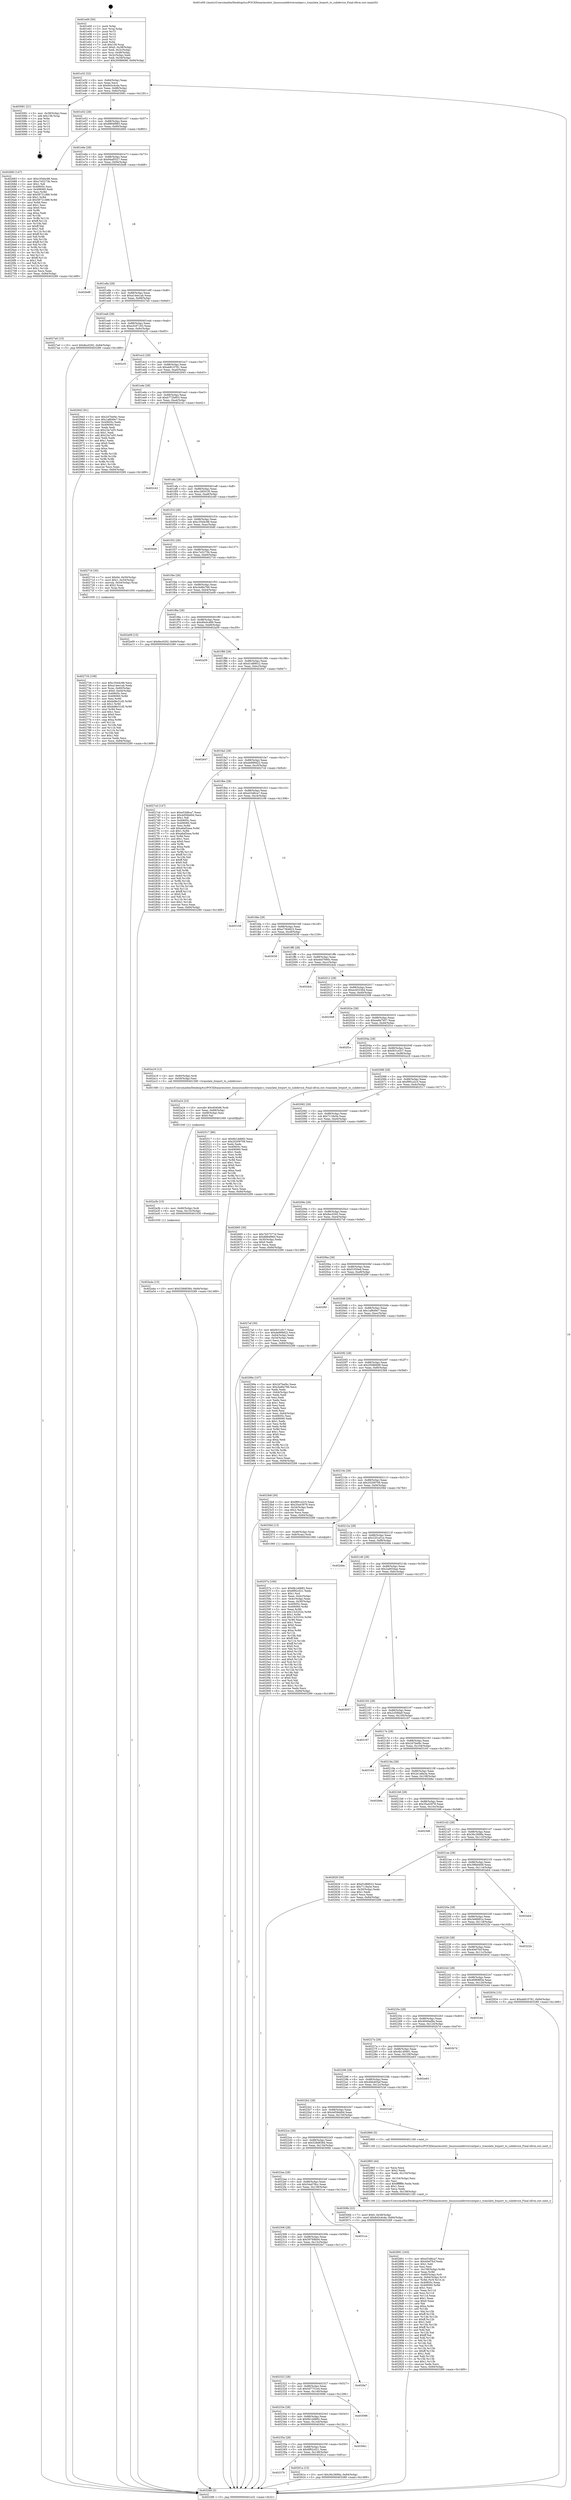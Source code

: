 digraph "0x401e00" {
  label = "0x401e00 (/mnt/c/Users/mathe/Desktop/tcc/POCII/binaries/extr_linuxsounddriversmtpav.c_translate_hwport_to_subdevice_Final-ollvm.out::main(0))"
  labelloc = "t"
  node[shape=record]

  Entry [label="",width=0.3,height=0.3,shape=circle,fillcolor=black,style=filled]
  "0x401e32" [label="{
     0x401e32 [32]\l
     | [instrs]\l
     &nbsp;&nbsp;0x401e32 \<+6\>: mov -0x84(%rbp),%eax\l
     &nbsp;&nbsp;0x401e38 \<+2\>: mov %eax,%ecx\l
     &nbsp;&nbsp;0x401e3a \<+6\>: sub $0x843c4cde,%ecx\l
     &nbsp;&nbsp;0x401e40 \<+6\>: mov %eax,-0x88(%rbp)\l
     &nbsp;&nbsp;0x401e46 \<+6\>: mov %ecx,-0x8c(%rbp)\l
     &nbsp;&nbsp;0x401e4c \<+6\>: je 0000000000403081 \<main+0x1281\>\l
  }"]
  "0x403081" [label="{
     0x403081 [21]\l
     | [instrs]\l
     &nbsp;&nbsp;0x403081 \<+3\>: mov -0x38(%rbp),%eax\l
     &nbsp;&nbsp;0x403084 \<+7\>: add $0x158,%rsp\l
     &nbsp;&nbsp;0x40308b \<+1\>: pop %rbx\l
     &nbsp;&nbsp;0x40308c \<+2\>: pop %r12\l
     &nbsp;&nbsp;0x40308e \<+2\>: pop %r13\l
     &nbsp;&nbsp;0x403090 \<+2\>: pop %r14\l
     &nbsp;&nbsp;0x403092 \<+2\>: pop %r15\l
     &nbsp;&nbsp;0x403094 \<+1\>: pop %rbp\l
     &nbsp;&nbsp;0x403095 \<+1\>: ret\l
  }"]
  "0x401e52" [label="{
     0x401e52 [28]\l
     | [instrs]\l
     &nbsp;&nbsp;0x401e52 \<+5\>: jmp 0000000000401e57 \<main+0x57\>\l
     &nbsp;&nbsp;0x401e57 \<+6\>: mov -0x88(%rbp),%eax\l
     &nbsp;&nbsp;0x401e5d \<+5\>: sub $0x8894f965,%eax\l
     &nbsp;&nbsp;0x401e62 \<+6\>: mov %eax,-0x90(%rbp)\l
     &nbsp;&nbsp;0x401e68 \<+6\>: je 0000000000402683 \<main+0x883\>\l
  }"]
  Exit [label="",width=0.3,height=0.3,shape=circle,fillcolor=black,style=filled,peripheries=2]
  "0x402683" [label="{
     0x402683 [147]\l
     | [instrs]\l
     &nbsp;&nbsp;0x402683 \<+5\>: mov $0xc35d4c98,%eax\l
     &nbsp;&nbsp;0x402688 \<+5\>: mov $0xc7e5273b,%ecx\l
     &nbsp;&nbsp;0x40268d \<+2\>: mov $0x1,%dl\l
     &nbsp;&nbsp;0x40268f \<+7\>: mov 0x40605c,%esi\l
     &nbsp;&nbsp;0x402696 \<+7\>: mov 0x406060,%edi\l
     &nbsp;&nbsp;0x40269d \<+3\>: mov %esi,%r8d\l
     &nbsp;&nbsp;0x4026a0 \<+7\>: add $0x58721d88,%r8d\l
     &nbsp;&nbsp;0x4026a7 \<+4\>: sub $0x1,%r8d\l
     &nbsp;&nbsp;0x4026ab \<+7\>: sub $0x58721d88,%r8d\l
     &nbsp;&nbsp;0x4026b2 \<+4\>: imul %r8d,%esi\l
     &nbsp;&nbsp;0x4026b6 \<+3\>: and $0x1,%esi\l
     &nbsp;&nbsp;0x4026b9 \<+3\>: cmp $0x0,%esi\l
     &nbsp;&nbsp;0x4026bc \<+4\>: sete %r9b\l
     &nbsp;&nbsp;0x4026c0 \<+3\>: cmp $0xa,%edi\l
     &nbsp;&nbsp;0x4026c3 \<+4\>: setl %r10b\l
     &nbsp;&nbsp;0x4026c7 \<+3\>: mov %r9b,%r11b\l
     &nbsp;&nbsp;0x4026ca \<+4\>: xor $0xff,%r11b\l
     &nbsp;&nbsp;0x4026ce \<+3\>: mov %r10b,%bl\l
     &nbsp;&nbsp;0x4026d1 \<+3\>: xor $0xff,%bl\l
     &nbsp;&nbsp;0x4026d4 \<+3\>: xor $0x1,%dl\l
     &nbsp;&nbsp;0x4026d7 \<+3\>: mov %r11b,%r14b\l
     &nbsp;&nbsp;0x4026da \<+4\>: and $0xff,%r14b\l
     &nbsp;&nbsp;0x4026de \<+3\>: and %dl,%r9b\l
     &nbsp;&nbsp;0x4026e1 \<+3\>: mov %bl,%r15b\l
     &nbsp;&nbsp;0x4026e4 \<+4\>: and $0xff,%r15b\l
     &nbsp;&nbsp;0x4026e8 \<+3\>: and %dl,%r10b\l
     &nbsp;&nbsp;0x4026eb \<+3\>: or %r9b,%r14b\l
     &nbsp;&nbsp;0x4026ee \<+3\>: or %r10b,%r15b\l
     &nbsp;&nbsp;0x4026f1 \<+3\>: xor %r15b,%r14b\l
     &nbsp;&nbsp;0x4026f4 \<+3\>: or %bl,%r11b\l
     &nbsp;&nbsp;0x4026f7 \<+4\>: xor $0xff,%r11b\l
     &nbsp;&nbsp;0x4026fb \<+3\>: or $0x1,%dl\l
     &nbsp;&nbsp;0x4026fe \<+3\>: and %dl,%r11b\l
     &nbsp;&nbsp;0x402701 \<+3\>: or %r11b,%r14b\l
     &nbsp;&nbsp;0x402704 \<+4\>: test $0x1,%r14b\l
     &nbsp;&nbsp;0x402708 \<+3\>: cmovne %ecx,%eax\l
     &nbsp;&nbsp;0x40270b \<+6\>: mov %eax,-0x84(%rbp)\l
     &nbsp;&nbsp;0x402711 \<+5\>: jmp 0000000000403289 \<main+0x1489\>\l
  }"]
  "0x401e6e" [label="{
     0x401e6e [28]\l
     | [instrs]\l
     &nbsp;&nbsp;0x401e6e \<+5\>: jmp 0000000000401e73 \<main+0x73\>\l
     &nbsp;&nbsp;0x401e73 \<+6\>: mov -0x88(%rbp),%eax\l
     &nbsp;&nbsp;0x401e79 \<+5\>: sub $0x94af5527,%eax\l
     &nbsp;&nbsp;0x401e7e \<+6\>: mov %eax,-0x94(%rbp)\l
     &nbsp;&nbsp;0x401e84 \<+6\>: je 0000000000402bd8 \<main+0xdd8\>\l
  }"]
  "0x402a4a" [label="{
     0x402a4a [15]\l
     | [instrs]\l
     &nbsp;&nbsp;0x402a4a \<+10\>: movl $0x528d8384,-0x84(%rbp)\l
     &nbsp;&nbsp;0x402a54 \<+5\>: jmp 0000000000403289 \<main+0x1489\>\l
  }"]
  "0x402bd8" [label="{
     0x402bd8\l
  }", style=dashed]
  "0x401e8a" [label="{
     0x401e8a [28]\l
     | [instrs]\l
     &nbsp;&nbsp;0x401e8a \<+5\>: jmp 0000000000401e8f \<main+0x8f\>\l
     &nbsp;&nbsp;0x401e8f \<+6\>: mov -0x88(%rbp),%eax\l
     &nbsp;&nbsp;0x401e95 \<+5\>: sub $0xa14ee1ab,%eax\l
     &nbsp;&nbsp;0x401e9a \<+6\>: mov %eax,-0x98(%rbp)\l
     &nbsp;&nbsp;0x401ea0 \<+6\>: je 00000000004027a0 \<main+0x9a0\>\l
  }"]
  "0x402a3b" [label="{
     0x402a3b [15]\l
     | [instrs]\l
     &nbsp;&nbsp;0x402a3b \<+4\>: mov -0x60(%rbp),%rdi\l
     &nbsp;&nbsp;0x402a3f \<+6\>: mov %eax,-0x15c(%rbp)\l
     &nbsp;&nbsp;0x402a45 \<+5\>: call 0000000000401030 \<free@plt\>\l
     | [calls]\l
     &nbsp;&nbsp;0x401030 \{1\} (unknown)\l
  }"]
  "0x4027a0" [label="{
     0x4027a0 [15]\l
     | [instrs]\l
     &nbsp;&nbsp;0x4027a0 \<+10\>: movl $0x8ec0292,-0x84(%rbp)\l
     &nbsp;&nbsp;0x4027aa \<+5\>: jmp 0000000000403289 \<main+0x1489\>\l
  }"]
  "0x401ea6" [label="{
     0x401ea6 [28]\l
     | [instrs]\l
     &nbsp;&nbsp;0x401ea6 \<+5\>: jmp 0000000000401eab \<main+0xab\>\l
     &nbsp;&nbsp;0x401eab \<+6\>: mov -0x88(%rbp),%eax\l
     &nbsp;&nbsp;0x401eb1 \<+5\>: sub $0xa3c97163,%eax\l
     &nbsp;&nbsp;0x401eb6 \<+6\>: mov %eax,-0x9c(%rbp)\l
     &nbsp;&nbsp;0x401ebc \<+6\>: je 0000000000402cf3 \<main+0xef3\>\l
  }"]
  "0x402a24" [label="{
     0x402a24 [23]\l
     | [instrs]\l
     &nbsp;&nbsp;0x402a24 \<+10\>: movabs $0x4040d6,%rdi\l
     &nbsp;&nbsp;0x402a2e \<+3\>: mov %eax,-0x68(%rbp)\l
     &nbsp;&nbsp;0x402a31 \<+3\>: mov -0x68(%rbp),%esi\l
     &nbsp;&nbsp;0x402a34 \<+2\>: mov $0x0,%al\l
     &nbsp;&nbsp;0x402a36 \<+5\>: call 0000000000401040 \<printf@plt\>\l
     | [calls]\l
     &nbsp;&nbsp;0x401040 \{1\} (unknown)\l
  }"]
  "0x402cf3" [label="{
     0x402cf3\l
  }", style=dashed]
  "0x401ec2" [label="{
     0x401ec2 [28]\l
     | [instrs]\l
     &nbsp;&nbsp;0x401ec2 \<+5\>: jmp 0000000000401ec7 \<main+0xc7\>\l
     &nbsp;&nbsp;0x401ec7 \<+6\>: mov -0x88(%rbp),%eax\l
     &nbsp;&nbsp;0x401ecd \<+5\>: sub $0xab810781,%eax\l
     &nbsp;&nbsp;0x401ed2 \<+6\>: mov %eax,-0xa0(%rbp)\l
     &nbsp;&nbsp;0x401ed8 \<+6\>: je 0000000000402943 \<main+0xb43\>\l
  }"]
  "0x402891" [label="{
     0x402891 [163]\l
     | [instrs]\l
     &nbsp;&nbsp;0x402891 \<+5\>: mov $0xe53d6ca7,%ecx\l
     &nbsp;&nbsp;0x402896 \<+5\>: mov $0x40ef7fcf,%edx\l
     &nbsp;&nbsp;0x40289b \<+3\>: mov $0x1,%dil\l
     &nbsp;&nbsp;0x40289e \<+2\>: xor %esi,%esi\l
     &nbsp;&nbsp;0x4028a0 \<+7\>: mov -0x158(%rbp),%r8d\l
     &nbsp;&nbsp;0x4028a7 \<+4\>: imul %eax,%r8d\l
     &nbsp;&nbsp;0x4028ab \<+4\>: mov -0x60(%rbp),%r9\l
     &nbsp;&nbsp;0x4028af \<+4\>: movslq -0x64(%rbp),%r10\l
     &nbsp;&nbsp;0x4028b3 \<+4\>: mov %r8d,(%r9,%r10,4)\l
     &nbsp;&nbsp;0x4028b7 \<+7\>: mov 0x40605c,%eax\l
     &nbsp;&nbsp;0x4028be \<+8\>: mov 0x406060,%r8d\l
     &nbsp;&nbsp;0x4028c6 \<+3\>: sub $0x1,%esi\l
     &nbsp;&nbsp;0x4028c9 \<+3\>: mov %eax,%r11d\l
     &nbsp;&nbsp;0x4028cc \<+3\>: add %esi,%r11d\l
     &nbsp;&nbsp;0x4028cf \<+4\>: imul %r11d,%eax\l
     &nbsp;&nbsp;0x4028d3 \<+3\>: and $0x1,%eax\l
     &nbsp;&nbsp;0x4028d6 \<+3\>: cmp $0x0,%eax\l
     &nbsp;&nbsp;0x4028d9 \<+3\>: sete %bl\l
     &nbsp;&nbsp;0x4028dc \<+4\>: cmp $0xa,%r8d\l
     &nbsp;&nbsp;0x4028e0 \<+4\>: setl %r14b\l
     &nbsp;&nbsp;0x4028e4 \<+3\>: mov %bl,%r15b\l
     &nbsp;&nbsp;0x4028e7 \<+4\>: xor $0xff,%r15b\l
     &nbsp;&nbsp;0x4028eb \<+3\>: mov %r14b,%r12b\l
     &nbsp;&nbsp;0x4028ee \<+4\>: xor $0xff,%r12b\l
     &nbsp;&nbsp;0x4028f2 \<+4\>: xor $0x1,%dil\l
     &nbsp;&nbsp;0x4028f6 \<+3\>: mov %r15b,%r13b\l
     &nbsp;&nbsp;0x4028f9 \<+4\>: and $0xff,%r13b\l
     &nbsp;&nbsp;0x4028fd \<+3\>: and %dil,%bl\l
     &nbsp;&nbsp;0x402900 \<+3\>: mov %r12b,%al\l
     &nbsp;&nbsp;0x402903 \<+2\>: and $0xff,%al\l
     &nbsp;&nbsp;0x402905 \<+3\>: and %dil,%r14b\l
     &nbsp;&nbsp;0x402908 \<+3\>: or %bl,%r13b\l
     &nbsp;&nbsp;0x40290b \<+3\>: or %r14b,%al\l
     &nbsp;&nbsp;0x40290e \<+3\>: xor %al,%r13b\l
     &nbsp;&nbsp;0x402911 \<+3\>: or %r12b,%r15b\l
     &nbsp;&nbsp;0x402914 \<+4\>: xor $0xff,%r15b\l
     &nbsp;&nbsp;0x402918 \<+4\>: or $0x1,%dil\l
     &nbsp;&nbsp;0x40291c \<+3\>: and %dil,%r15b\l
     &nbsp;&nbsp;0x40291f \<+3\>: or %r15b,%r13b\l
     &nbsp;&nbsp;0x402922 \<+4\>: test $0x1,%r13b\l
     &nbsp;&nbsp;0x402926 \<+3\>: cmovne %edx,%ecx\l
     &nbsp;&nbsp;0x402929 \<+6\>: mov %ecx,-0x84(%rbp)\l
     &nbsp;&nbsp;0x40292f \<+5\>: jmp 0000000000403289 \<main+0x1489\>\l
  }"]
  "0x402943" [label="{
     0x402943 [91]\l
     | [instrs]\l
     &nbsp;&nbsp;0x402943 \<+5\>: mov $0x2d7bef4c,%eax\l
     &nbsp;&nbsp;0x402948 \<+5\>: mov $0x1af649e7,%ecx\l
     &nbsp;&nbsp;0x40294d \<+7\>: mov 0x40605c,%edx\l
     &nbsp;&nbsp;0x402954 \<+7\>: mov 0x406060,%esi\l
     &nbsp;&nbsp;0x40295b \<+2\>: mov %edx,%edi\l
     &nbsp;&nbsp;0x40295d \<+6\>: sub $0x23a7a55,%edi\l
     &nbsp;&nbsp;0x402963 \<+3\>: sub $0x1,%edi\l
     &nbsp;&nbsp;0x402966 \<+6\>: add $0x23a7a55,%edi\l
     &nbsp;&nbsp;0x40296c \<+3\>: imul %edi,%edx\l
     &nbsp;&nbsp;0x40296f \<+3\>: and $0x1,%edx\l
     &nbsp;&nbsp;0x402972 \<+3\>: cmp $0x0,%edx\l
     &nbsp;&nbsp;0x402975 \<+4\>: sete %r8b\l
     &nbsp;&nbsp;0x402979 \<+3\>: cmp $0xa,%esi\l
     &nbsp;&nbsp;0x40297c \<+4\>: setl %r9b\l
     &nbsp;&nbsp;0x402980 \<+3\>: mov %r8b,%r10b\l
     &nbsp;&nbsp;0x402983 \<+3\>: and %r9b,%r10b\l
     &nbsp;&nbsp;0x402986 \<+3\>: xor %r9b,%r8b\l
     &nbsp;&nbsp;0x402989 \<+3\>: or %r8b,%r10b\l
     &nbsp;&nbsp;0x40298c \<+4\>: test $0x1,%r10b\l
     &nbsp;&nbsp;0x402990 \<+3\>: cmovne %ecx,%eax\l
     &nbsp;&nbsp;0x402993 \<+6\>: mov %eax,-0x84(%rbp)\l
     &nbsp;&nbsp;0x402999 \<+5\>: jmp 0000000000403289 \<main+0x1489\>\l
  }"]
  "0x401ede" [label="{
     0x401ede [28]\l
     | [instrs]\l
     &nbsp;&nbsp;0x401ede \<+5\>: jmp 0000000000401ee3 \<main+0xe3\>\l
     &nbsp;&nbsp;0x401ee3 \<+6\>: mov -0x88(%rbp),%eax\l
     &nbsp;&nbsp;0x401ee9 \<+5\>: sub $0xb772b903,%eax\l
     &nbsp;&nbsp;0x401eee \<+6\>: mov %eax,-0xa4(%rbp)\l
     &nbsp;&nbsp;0x401ef4 \<+6\>: je 0000000000402c42 \<main+0xe42\>\l
  }"]
  "0x402865" [label="{
     0x402865 [44]\l
     | [instrs]\l
     &nbsp;&nbsp;0x402865 \<+2\>: xor %ecx,%ecx\l
     &nbsp;&nbsp;0x402867 \<+5\>: mov $0x2,%edx\l
     &nbsp;&nbsp;0x40286c \<+6\>: mov %edx,-0x154(%rbp)\l
     &nbsp;&nbsp;0x402872 \<+1\>: cltd\l
     &nbsp;&nbsp;0x402873 \<+6\>: mov -0x154(%rbp),%esi\l
     &nbsp;&nbsp;0x402879 \<+2\>: idiv %esi\l
     &nbsp;&nbsp;0x40287b \<+6\>: imul $0xfffffffe,%edx,%edx\l
     &nbsp;&nbsp;0x402881 \<+3\>: sub $0x1,%ecx\l
     &nbsp;&nbsp;0x402884 \<+2\>: sub %ecx,%edx\l
     &nbsp;&nbsp;0x402886 \<+6\>: mov %edx,-0x158(%rbp)\l
     &nbsp;&nbsp;0x40288c \<+5\>: call 0000000000401160 \<next_i\>\l
     | [calls]\l
     &nbsp;&nbsp;0x401160 \{1\} (/mnt/c/Users/mathe/Desktop/tcc/POCII/binaries/extr_linuxsounddriversmtpav.c_translate_hwport_to_subdevice_Final-ollvm.out::next_i)\l
  }"]
  "0x402c42" [label="{
     0x402c42\l
  }", style=dashed]
  "0x401efa" [label="{
     0x401efa [28]\l
     | [instrs]\l
     &nbsp;&nbsp;0x401efa \<+5\>: jmp 0000000000401eff \<main+0xff\>\l
     &nbsp;&nbsp;0x401eff \<+6\>: mov -0x88(%rbp),%eax\l
     &nbsp;&nbsp;0x401f05 \<+5\>: sub $0xc28501f5,%eax\l
     &nbsp;&nbsp;0x401f0a \<+6\>: mov %eax,-0xa8(%rbp)\l
     &nbsp;&nbsp;0x401f10 \<+6\>: je 0000000000402c60 \<main+0xe60\>\l
  }"]
  "0x402734" [label="{
     0x402734 [108]\l
     | [instrs]\l
     &nbsp;&nbsp;0x402734 \<+5\>: mov $0xc35d4c98,%ecx\l
     &nbsp;&nbsp;0x402739 \<+5\>: mov $0xa14ee1ab,%edx\l
     &nbsp;&nbsp;0x40273e \<+4\>: mov %rax,-0x60(%rbp)\l
     &nbsp;&nbsp;0x402742 \<+7\>: movl $0x0,-0x64(%rbp)\l
     &nbsp;&nbsp;0x402749 \<+7\>: mov 0x40605c,%esi\l
     &nbsp;&nbsp;0x402750 \<+8\>: mov 0x406060,%r8d\l
     &nbsp;&nbsp;0x402758 \<+3\>: mov %esi,%r9d\l
     &nbsp;&nbsp;0x40275b \<+7\>: sub $0xbd8e31d5,%r9d\l
     &nbsp;&nbsp;0x402762 \<+4\>: sub $0x1,%r9d\l
     &nbsp;&nbsp;0x402766 \<+7\>: add $0xbd8e31d5,%r9d\l
     &nbsp;&nbsp;0x40276d \<+4\>: imul %r9d,%esi\l
     &nbsp;&nbsp;0x402771 \<+3\>: and $0x1,%esi\l
     &nbsp;&nbsp;0x402774 \<+3\>: cmp $0x0,%esi\l
     &nbsp;&nbsp;0x402777 \<+4\>: sete %r10b\l
     &nbsp;&nbsp;0x40277b \<+4\>: cmp $0xa,%r8d\l
     &nbsp;&nbsp;0x40277f \<+4\>: setl %r11b\l
     &nbsp;&nbsp;0x402783 \<+3\>: mov %r10b,%bl\l
     &nbsp;&nbsp;0x402786 \<+3\>: and %r11b,%bl\l
     &nbsp;&nbsp;0x402789 \<+3\>: xor %r11b,%r10b\l
     &nbsp;&nbsp;0x40278c \<+3\>: or %r10b,%bl\l
     &nbsp;&nbsp;0x40278f \<+3\>: test $0x1,%bl\l
     &nbsp;&nbsp;0x402792 \<+3\>: cmovne %edx,%ecx\l
     &nbsp;&nbsp;0x402795 \<+6\>: mov %ecx,-0x84(%rbp)\l
     &nbsp;&nbsp;0x40279b \<+5\>: jmp 0000000000403289 \<main+0x1489\>\l
  }"]
  "0x402c60" [label="{
     0x402c60\l
  }", style=dashed]
  "0x401f16" [label="{
     0x401f16 [28]\l
     | [instrs]\l
     &nbsp;&nbsp;0x401f16 \<+5\>: jmp 0000000000401f1b \<main+0x11b\>\l
     &nbsp;&nbsp;0x401f1b \<+6\>: mov -0x88(%rbp),%eax\l
     &nbsp;&nbsp;0x401f21 \<+5\>: sub $0xc35d4c98,%eax\l
     &nbsp;&nbsp;0x401f26 \<+6\>: mov %eax,-0xac(%rbp)\l
     &nbsp;&nbsp;0x401f2c \<+6\>: je 00000000004030d0 \<main+0x12d0\>\l
  }"]
  "0x402376" [label="{
     0x402376\l
  }", style=dashed]
  "0x4030d0" [label="{
     0x4030d0\l
  }", style=dashed]
  "0x401f32" [label="{
     0x401f32 [28]\l
     | [instrs]\l
     &nbsp;&nbsp;0x401f32 \<+5\>: jmp 0000000000401f37 \<main+0x137\>\l
     &nbsp;&nbsp;0x401f37 \<+6\>: mov -0x88(%rbp),%eax\l
     &nbsp;&nbsp;0x401f3d \<+5\>: sub $0xc7e5273b,%eax\l
     &nbsp;&nbsp;0x401f42 \<+6\>: mov %eax,-0xb0(%rbp)\l
     &nbsp;&nbsp;0x401f48 \<+6\>: je 0000000000402716 \<main+0x916\>\l
  }"]
  "0x40261a" [label="{
     0x40261a [15]\l
     | [instrs]\l
     &nbsp;&nbsp;0x40261a \<+10\>: movl $0x36c3699a,-0x84(%rbp)\l
     &nbsp;&nbsp;0x402624 \<+5\>: jmp 0000000000403289 \<main+0x1489\>\l
  }"]
  "0x402716" [label="{
     0x402716 [30]\l
     | [instrs]\l
     &nbsp;&nbsp;0x402716 \<+7\>: movl $0x64,-0x50(%rbp)\l
     &nbsp;&nbsp;0x40271d \<+7\>: movl $0x1,-0x54(%rbp)\l
     &nbsp;&nbsp;0x402724 \<+4\>: movslq -0x54(%rbp),%rax\l
     &nbsp;&nbsp;0x402728 \<+4\>: shl $0x2,%rax\l
     &nbsp;&nbsp;0x40272c \<+3\>: mov %rax,%rdi\l
     &nbsp;&nbsp;0x40272f \<+5\>: call 0000000000401050 \<malloc@plt\>\l
     | [calls]\l
     &nbsp;&nbsp;0x401050 \{1\} (unknown)\l
  }"]
  "0x401f4e" [label="{
     0x401f4e [28]\l
     | [instrs]\l
     &nbsp;&nbsp;0x401f4e \<+5\>: jmp 0000000000401f53 \<main+0x153\>\l
     &nbsp;&nbsp;0x401f53 \<+6\>: mov -0x88(%rbp),%eax\l
     &nbsp;&nbsp;0x401f59 \<+5\>: sub $0xcbd6e766,%eax\l
     &nbsp;&nbsp;0x401f5e \<+6\>: mov %eax,-0xb4(%rbp)\l
     &nbsp;&nbsp;0x401f64 \<+6\>: je 0000000000402a09 \<main+0xc09\>\l
  }"]
  "0x40235a" [label="{
     0x40235a [28]\l
     | [instrs]\l
     &nbsp;&nbsp;0x40235a \<+5\>: jmp 000000000040235f \<main+0x55f\>\l
     &nbsp;&nbsp;0x40235f \<+6\>: mov -0x88(%rbp),%eax\l
     &nbsp;&nbsp;0x402365 \<+5\>: sub $0x6f92c021,%eax\l
     &nbsp;&nbsp;0x40236a \<+6\>: mov %eax,-0x148(%rbp)\l
     &nbsp;&nbsp;0x402370 \<+6\>: je 000000000040261a \<main+0x81a\>\l
  }"]
  "0x402a09" [label="{
     0x402a09 [15]\l
     | [instrs]\l
     &nbsp;&nbsp;0x402a09 \<+10\>: movl $0x8ec0292,-0x84(%rbp)\l
     &nbsp;&nbsp;0x402a13 \<+5\>: jmp 0000000000403289 \<main+0x1489\>\l
  }"]
  "0x401f6a" [label="{
     0x401f6a [28]\l
     | [instrs]\l
     &nbsp;&nbsp;0x401f6a \<+5\>: jmp 0000000000401f6f \<main+0x16f\>\l
     &nbsp;&nbsp;0x401f6f \<+6\>: mov -0x88(%rbp),%eax\l
     &nbsp;&nbsp;0x401f75 \<+5\>: sub $0xd0e0c489,%eax\l
     &nbsp;&nbsp;0x401f7a \<+6\>: mov %eax,-0xb8(%rbp)\l
     &nbsp;&nbsp;0x401f80 \<+6\>: je 0000000000402a59 \<main+0xc59\>\l
  }"]
  "0x4030b1" [label="{
     0x4030b1\l
  }", style=dashed]
  "0x402a59" [label="{
     0x402a59\l
  }", style=dashed]
  "0x401f86" [label="{
     0x401f86 [28]\l
     | [instrs]\l
     &nbsp;&nbsp;0x401f86 \<+5\>: jmp 0000000000401f8b \<main+0x18b\>\l
     &nbsp;&nbsp;0x401f8b \<+6\>: mov -0x88(%rbp),%eax\l
     &nbsp;&nbsp;0x401f91 \<+5\>: sub $0xd1d89022,%eax\l
     &nbsp;&nbsp;0x401f96 \<+6\>: mov %eax,-0xbc(%rbp)\l
     &nbsp;&nbsp;0x401f9c \<+6\>: je 0000000000402647 \<main+0x847\>\l
  }"]
  "0x40233e" [label="{
     0x40233e [28]\l
     | [instrs]\l
     &nbsp;&nbsp;0x40233e \<+5\>: jmp 0000000000402343 \<main+0x543\>\l
     &nbsp;&nbsp;0x402343 \<+6\>: mov -0x88(%rbp),%eax\l
     &nbsp;&nbsp;0x402349 \<+5\>: sub $0x6b1dd682,%eax\l
     &nbsp;&nbsp;0x40234e \<+6\>: mov %eax,-0x144(%rbp)\l
     &nbsp;&nbsp;0x402354 \<+6\>: je 00000000004030b1 \<main+0x12b1\>\l
  }"]
  "0x402647" [label="{
     0x402647\l
  }", style=dashed]
  "0x401fa2" [label="{
     0x401fa2 [28]\l
     | [instrs]\l
     &nbsp;&nbsp;0x401fa2 \<+5\>: jmp 0000000000401fa7 \<main+0x1a7\>\l
     &nbsp;&nbsp;0x401fa7 \<+6\>: mov -0x88(%rbp),%eax\l
     &nbsp;&nbsp;0x401fad \<+5\>: sub $0xde999d22,%eax\l
     &nbsp;&nbsp;0x401fb2 \<+6\>: mov %eax,-0xc0(%rbp)\l
     &nbsp;&nbsp;0x401fb8 \<+6\>: je 00000000004027cd \<main+0x9cd\>\l
  }"]
  "0x403096" [label="{
     0x403096\l
  }", style=dashed]
  "0x4027cd" [label="{
     0x4027cd [147]\l
     | [instrs]\l
     &nbsp;&nbsp;0x4027cd \<+5\>: mov $0xe53d6ca7,%eax\l
     &nbsp;&nbsp;0x4027d2 \<+5\>: mov $0x4d59dd0d,%ecx\l
     &nbsp;&nbsp;0x4027d7 \<+2\>: mov $0x1,%dl\l
     &nbsp;&nbsp;0x4027d9 \<+7\>: mov 0x40605c,%esi\l
     &nbsp;&nbsp;0x4027e0 \<+7\>: mov 0x406060,%edi\l
     &nbsp;&nbsp;0x4027e7 \<+3\>: mov %esi,%r8d\l
     &nbsp;&nbsp;0x4027ea \<+7\>: add $0xa6af2eea,%r8d\l
     &nbsp;&nbsp;0x4027f1 \<+4\>: sub $0x1,%r8d\l
     &nbsp;&nbsp;0x4027f5 \<+7\>: sub $0xa6af2eea,%r8d\l
     &nbsp;&nbsp;0x4027fc \<+4\>: imul %r8d,%esi\l
     &nbsp;&nbsp;0x402800 \<+3\>: and $0x1,%esi\l
     &nbsp;&nbsp;0x402803 \<+3\>: cmp $0x0,%esi\l
     &nbsp;&nbsp;0x402806 \<+4\>: sete %r9b\l
     &nbsp;&nbsp;0x40280a \<+3\>: cmp $0xa,%edi\l
     &nbsp;&nbsp;0x40280d \<+4\>: setl %r10b\l
     &nbsp;&nbsp;0x402811 \<+3\>: mov %r9b,%r11b\l
     &nbsp;&nbsp;0x402814 \<+4\>: xor $0xff,%r11b\l
     &nbsp;&nbsp;0x402818 \<+3\>: mov %r10b,%bl\l
     &nbsp;&nbsp;0x40281b \<+3\>: xor $0xff,%bl\l
     &nbsp;&nbsp;0x40281e \<+3\>: xor $0x0,%dl\l
     &nbsp;&nbsp;0x402821 \<+3\>: mov %r11b,%r14b\l
     &nbsp;&nbsp;0x402824 \<+4\>: and $0x0,%r14b\l
     &nbsp;&nbsp;0x402828 \<+3\>: and %dl,%r9b\l
     &nbsp;&nbsp;0x40282b \<+3\>: mov %bl,%r15b\l
     &nbsp;&nbsp;0x40282e \<+4\>: and $0x0,%r15b\l
     &nbsp;&nbsp;0x402832 \<+3\>: and %dl,%r10b\l
     &nbsp;&nbsp;0x402835 \<+3\>: or %r9b,%r14b\l
     &nbsp;&nbsp;0x402838 \<+3\>: or %r10b,%r15b\l
     &nbsp;&nbsp;0x40283b \<+3\>: xor %r15b,%r14b\l
     &nbsp;&nbsp;0x40283e \<+3\>: or %bl,%r11b\l
     &nbsp;&nbsp;0x402841 \<+4\>: xor $0xff,%r11b\l
     &nbsp;&nbsp;0x402845 \<+3\>: or $0x0,%dl\l
     &nbsp;&nbsp;0x402848 \<+3\>: and %dl,%r11b\l
     &nbsp;&nbsp;0x40284b \<+3\>: or %r11b,%r14b\l
     &nbsp;&nbsp;0x40284e \<+4\>: test $0x1,%r14b\l
     &nbsp;&nbsp;0x402852 \<+3\>: cmovne %ecx,%eax\l
     &nbsp;&nbsp;0x402855 \<+6\>: mov %eax,-0x84(%rbp)\l
     &nbsp;&nbsp;0x40285b \<+5\>: jmp 0000000000403289 \<main+0x1489\>\l
  }"]
  "0x401fbe" [label="{
     0x401fbe [28]\l
     | [instrs]\l
     &nbsp;&nbsp;0x401fbe \<+5\>: jmp 0000000000401fc3 \<main+0x1c3\>\l
     &nbsp;&nbsp;0x401fc3 \<+6\>: mov -0x88(%rbp),%eax\l
     &nbsp;&nbsp;0x401fc9 \<+5\>: sub $0xe53d6ca7,%eax\l
     &nbsp;&nbsp;0x401fce \<+6\>: mov %eax,-0xc4(%rbp)\l
     &nbsp;&nbsp;0x401fd4 \<+6\>: je 0000000000403108 \<main+0x1308\>\l
  }"]
  "0x402322" [label="{
     0x402322 [28]\l
     | [instrs]\l
     &nbsp;&nbsp;0x402322 \<+5\>: jmp 0000000000402327 \<main+0x527\>\l
     &nbsp;&nbsp;0x402327 \<+6\>: mov -0x88(%rbp),%eax\l
     &nbsp;&nbsp;0x40232d \<+5\>: sub $0x5d7751e4,%eax\l
     &nbsp;&nbsp;0x402332 \<+6\>: mov %eax,-0x140(%rbp)\l
     &nbsp;&nbsp;0x402338 \<+6\>: je 0000000000403096 \<main+0x1296\>\l
  }"]
  "0x403108" [label="{
     0x403108\l
  }", style=dashed]
  "0x401fda" [label="{
     0x401fda [28]\l
     | [instrs]\l
     &nbsp;&nbsp;0x401fda \<+5\>: jmp 0000000000401fdf \<main+0x1df\>\l
     &nbsp;&nbsp;0x401fdf \<+6\>: mov -0x88(%rbp),%eax\l
     &nbsp;&nbsp;0x401fe5 \<+5\>: sub $0xe7364623,%eax\l
     &nbsp;&nbsp;0x401fea \<+6\>: mov %eax,-0xc8(%rbp)\l
     &nbsp;&nbsp;0x401ff0 \<+6\>: je 0000000000403039 \<main+0x1239\>\l
  }"]
  "0x402fa7" [label="{
     0x402fa7\l
  }", style=dashed]
  "0x403039" [label="{
     0x403039\l
  }", style=dashed]
  "0x401ff6" [label="{
     0x401ff6 [28]\l
     | [instrs]\l
     &nbsp;&nbsp;0x401ff6 \<+5\>: jmp 0000000000401ffb \<main+0x1fb\>\l
     &nbsp;&nbsp;0x401ffb \<+6\>: mov -0x88(%rbp),%eax\l
     &nbsp;&nbsp;0x402001 \<+5\>: sub $0xebd7666c,%eax\l
     &nbsp;&nbsp;0x402006 \<+6\>: mov %eax,-0xcc(%rbp)\l
     &nbsp;&nbsp;0x40200c \<+6\>: je 0000000000402dcb \<main+0xfcb\>\l
  }"]
  "0x402306" [label="{
     0x402306 [28]\l
     | [instrs]\l
     &nbsp;&nbsp;0x402306 \<+5\>: jmp 000000000040230b \<main+0x50b\>\l
     &nbsp;&nbsp;0x40230b \<+6\>: mov -0x88(%rbp),%eax\l
     &nbsp;&nbsp;0x402311 \<+5\>: sub $0x59769b04,%eax\l
     &nbsp;&nbsp;0x402316 \<+6\>: mov %eax,-0x13c(%rbp)\l
     &nbsp;&nbsp;0x40231c \<+6\>: je 0000000000402fa7 \<main+0x11a7\>\l
  }"]
  "0x402dcb" [label="{
     0x402dcb\l
  }", style=dashed]
  "0x402012" [label="{
     0x402012 [28]\l
     | [instrs]\l
     &nbsp;&nbsp;0x402012 \<+5\>: jmp 0000000000402017 \<main+0x217\>\l
     &nbsp;&nbsp;0x402017 \<+6\>: mov -0x88(%rbp),%eax\l
     &nbsp;&nbsp;0x40201d \<+5\>: sub $0xec65330d,%eax\l
     &nbsp;&nbsp;0x402022 \<+6\>: mov %eax,-0xd0(%rbp)\l
     &nbsp;&nbsp;0x402028 \<+6\>: je 0000000000402508 \<main+0x708\>\l
  }"]
  "0x4031ce" [label="{
     0x4031ce\l
  }", style=dashed]
  "0x402508" [label="{
     0x402508\l
  }", style=dashed]
  "0x40202e" [label="{
     0x40202e [28]\l
     | [instrs]\l
     &nbsp;&nbsp;0x40202e \<+5\>: jmp 0000000000402033 \<main+0x233\>\l
     &nbsp;&nbsp;0x402033 \<+6\>: mov -0x88(%rbp),%eax\l
     &nbsp;&nbsp;0x402039 \<+5\>: sub $0xee8a7b57,%eax\l
     &nbsp;&nbsp;0x40203e \<+6\>: mov %eax,-0xd4(%rbp)\l
     &nbsp;&nbsp;0x402044 \<+6\>: je 0000000000402f1e \<main+0x111e\>\l
  }"]
  "0x4022ea" [label="{
     0x4022ea [28]\l
     | [instrs]\l
     &nbsp;&nbsp;0x4022ea \<+5\>: jmp 00000000004022ef \<main+0x4ef\>\l
     &nbsp;&nbsp;0x4022ef \<+6\>: mov -0x88(%rbp),%eax\l
     &nbsp;&nbsp;0x4022f5 \<+5\>: sub $0x54a078cc,%eax\l
     &nbsp;&nbsp;0x4022fa \<+6\>: mov %eax,-0x138(%rbp)\l
     &nbsp;&nbsp;0x402300 \<+6\>: je 00000000004031ce \<main+0x13ce\>\l
  }"]
  "0x402f1e" [label="{
     0x402f1e\l
  }", style=dashed]
  "0x40204a" [label="{
     0x40204a [28]\l
     | [instrs]\l
     &nbsp;&nbsp;0x40204a \<+5\>: jmp 000000000040204f \<main+0x24f\>\l
     &nbsp;&nbsp;0x40204f \<+6\>: mov -0x88(%rbp),%eax\l
     &nbsp;&nbsp;0x402055 \<+5\>: sub $0xf431e5c7,%eax\l
     &nbsp;&nbsp;0x40205a \<+6\>: mov %eax,-0xd8(%rbp)\l
     &nbsp;&nbsp;0x402060 \<+6\>: je 0000000000402a18 \<main+0xc18\>\l
  }"]
  "0x40306b" [label="{
     0x40306b [22]\l
     | [instrs]\l
     &nbsp;&nbsp;0x40306b \<+7\>: movl $0x0,-0x38(%rbp)\l
     &nbsp;&nbsp;0x403072 \<+10\>: movl $0x843c4cde,-0x84(%rbp)\l
     &nbsp;&nbsp;0x40307c \<+5\>: jmp 0000000000403289 \<main+0x1489\>\l
  }"]
  "0x402a18" [label="{
     0x402a18 [12]\l
     | [instrs]\l
     &nbsp;&nbsp;0x402a18 \<+4\>: mov -0x60(%rbp),%rdi\l
     &nbsp;&nbsp;0x402a1c \<+3\>: mov -0x50(%rbp),%esi\l
     &nbsp;&nbsp;0x402a1f \<+5\>: call 0000000000401580 \<translate_hwport_to_subdevice\>\l
     | [calls]\l
     &nbsp;&nbsp;0x401580 \{1\} (/mnt/c/Users/mathe/Desktop/tcc/POCII/binaries/extr_linuxsounddriversmtpav.c_translate_hwport_to_subdevice_Final-ollvm.out::translate_hwport_to_subdevice)\l
  }"]
  "0x402066" [label="{
     0x402066 [28]\l
     | [instrs]\l
     &nbsp;&nbsp;0x402066 \<+5\>: jmp 000000000040206b \<main+0x26b\>\l
     &nbsp;&nbsp;0x40206b \<+6\>: mov -0x88(%rbp),%eax\l
     &nbsp;&nbsp;0x402071 \<+5\>: sub $0xf991e2c5,%eax\l
     &nbsp;&nbsp;0x402076 \<+6\>: mov %eax,-0xdc(%rbp)\l
     &nbsp;&nbsp;0x40207c \<+6\>: je 0000000000402517 \<main+0x717\>\l
  }"]
  "0x4022ce" [label="{
     0x4022ce [28]\l
     | [instrs]\l
     &nbsp;&nbsp;0x4022ce \<+5\>: jmp 00000000004022d3 \<main+0x4d3\>\l
     &nbsp;&nbsp;0x4022d3 \<+6\>: mov -0x88(%rbp),%eax\l
     &nbsp;&nbsp;0x4022d9 \<+5\>: sub $0x528d8384,%eax\l
     &nbsp;&nbsp;0x4022de \<+6\>: mov %eax,-0x134(%rbp)\l
     &nbsp;&nbsp;0x4022e4 \<+6\>: je 000000000040306b \<main+0x126b\>\l
  }"]
  "0x402517" [label="{
     0x402517 [86]\l
     | [instrs]\l
     &nbsp;&nbsp;0x402517 \<+5\>: mov $0x6b1dd682,%eax\l
     &nbsp;&nbsp;0x40251c \<+5\>: mov $0x20209709,%ecx\l
     &nbsp;&nbsp;0x402521 \<+2\>: xor %edx,%edx\l
     &nbsp;&nbsp;0x402523 \<+7\>: mov 0x40605c,%esi\l
     &nbsp;&nbsp;0x40252a \<+7\>: mov 0x406060,%edi\l
     &nbsp;&nbsp;0x402531 \<+3\>: sub $0x1,%edx\l
     &nbsp;&nbsp;0x402534 \<+3\>: mov %esi,%r8d\l
     &nbsp;&nbsp;0x402537 \<+3\>: add %edx,%r8d\l
     &nbsp;&nbsp;0x40253a \<+4\>: imul %r8d,%esi\l
     &nbsp;&nbsp;0x40253e \<+3\>: and $0x1,%esi\l
     &nbsp;&nbsp;0x402541 \<+3\>: cmp $0x0,%esi\l
     &nbsp;&nbsp;0x402544 \<+4\>: sete %r9b\l
     &nbsp;&nbsp;0x402548 \<+3\>: cmp $0xa,%edi\l
     &nbsp;&nbsp;0x40254b \<+4\>: setl %r10b\l
     &nbsp;&nbsp;0x40254f \<+3\>: mov %r9b,%r11b\l
     &nbsp;&nbsp;0x402552 \<+3\>: and %r10b,%r11b\l
     &nbsp;&nbsp;0x402555 \<+3\>: xor %r10b,%r9b\l
     &nbsp;&nbsp;0x402558 \<+3\>: or %r9b,%r11b\l
     &nbsp;&nbsp;0x40255b \<+4\>: test $0x1,%r11b\l
     &nbsp;&nbsp;0x40255f \<+3\>: cmovne %ecx,%eax\l
     &nbsp;&nbsp;0x402562 \<+6\>: mov %eax,-0x84(%rbp)\l
     &nbsp;&nbsp;0x402568 \<+5\>: jmp 0000000000403289 \<main+0x1489\>\l
  }"]
  "0x402082" [label="{
     0x402082 [28]\l
     | [instrs]\l
     &nbsp;&nbsp;0x402082 \<+5\>: jmp 0000000000402087 \<main+0x287\>\l
     &nbsp;&nbsp;0x402087 \<+6\>: mov -0x88(%rbp),%eax\l
     &nbsp;&nbsp;0x40208d \<+5\>: sub $0x7118a5e,%eax\l
     &nbsp;&nbsp;0x402092 \<+6\>: mov %eax,-0xe0(%rbp)\l
     &nbsp;&nbsp;0x402098 \<+6\>: je 0000000000402665 \<main+0x865\>\l
  }"]
  "0x402860" [label="{
     0x402860 [5]\l
     | [instrs]\l
     &nbsp;&nbsp;0x402860 \<+5\>: call 0000000000401160 \<next_i\>\l
     | [calls]\l
     &nbsp;&nbsp;0x401160 \{1\} (/mnt/c/Users/mathe/Desktop/tcc/POCII/binaries/extr_linuxsounddriversmtpav.c_translate_hwport_to_subdevice_Final-ollvm.out::next_i)\l
  }"]
  "0x402665" [label="{
     0x402665 [30]\l
     | [instrs]\l
     &nbsp;&nbsp;0x402665 \<+5\>: mov $0x7b57577d,%eax\l
     &nbsp;&nbsp;0x40266a \<+5\>: mov $0x8894f965,%ecx\l
     &nbsp;&nbsp;0x40266f \<+3\>: mov -0x30(%rbp),%edx\l
     &nbsp;&nbsp;0x402672 \<+3\>: cmp $0x0,%edx\l
     &nbsp;&nbsp;0x402675 \<+3\>: cmove %ecx,%eax\l
     &nbsp;&nbsp;0x402678 \<+6\>: mov %eax,-0x84(%rbp)\l
     &nbsp;&nbsp;0x40267e \<+5\>: jmp 0000000000403289 \<main+0x1489\>\l
  }"]
  "0x40209e" [label="{
     0x40209e [28]\l
     | [instrs]\l
     &nbsp;&nbsp;0x40209e \<+5\>: jmp 00000000004020a3 \<main+0x2a3\>\l
     &nbsp;&nbsp;0x4020a3 \<+6\>: mov -0x88(%rbp),%eax\l
     &nbsp;&nbsp;0x4020a9 \<+5\>: sub $0x8ec0292,%eax\l
     &nbsp;&nbsp;0x4020ae \<+6\>: mov %eax,-0xe4(%rbp)\l
     &nbsp;&nbsp;0x4020b4 \<+6\>: je 00000000004027af \<main+0x9af\>\l
  }"]
  "0x4022b2" [label="{
     0x4022b2 [28]\l
     | [instrs]\l
     &nbsp;&nbsp;0x4022b2 \<+5\>: jmp 00000000004022b7 \<main+0x4b7\>\l
     &nbsp;&nbsp;0x4022b7 \<+6\>: mov -0x88(%rbp),%eax\l
     &nbsp;&nbsp;0x4022bd \<+5\>: sub $0x4d59dd0d,%eax\l
     &nbsp;&nbsp;0x4022c2 \<+6\>: mov %eax,-0x130(%rbp)\l
     &nbsp;&nbsp;0x4022c8 \<+6\>: je 0000000000402860 \<main+0xa60\>\l
  }"]
  "0x4027af" [label="{
     0x4027af [30]\l
     | [instrs]\l
     &nbsp;&nbsp;0x4027af \<+5\>: mov $0xf431e5c7,%eax\l
     &nbsp;&nbsp;0x4027b4 \<+5\>: mov $0xde999d22,%ecx\l
     &nbsp;&nbsp;0x4027b9 \<+3\>: mov -0x64(%rbp),%edx\l
     &nbsp;&nbsp;0x4027bc \<+3\>: cmp -0x54(%rbp),%edx\l
     &nbsp;&nbsp;0x4027bf \<+3\>: cmovl %ecx,%eax\l
     &nbsp;&nbsp;0x4027c2 \<+6\>: mov %eax,-0x84(%rbp)\l
     &nbsp;&nbsp;0x4027c8 \<+5\>: jmp 0000000000403289 \<main+0x1489\>\l
  }"]
  "0x4020ba" [label="{
     0x4020ba [28]\l
     | [instrs]\l
     &nbsp;&nbsp;0x4020ba \<+5\>: jmp 00000000004020bf \<main+0x2bf\>\l
     &nbsp;&nbsp;0x4020bf \<+6\>: mov -0x88(%rbp),%eax\l
     &nbsp;&nbsp;0x4020c5 \<+5\>: sub $0xf1050ed,%eax\l
     &nbsp;&nbsp;0x4020ca \<+6\>: mov %eax,-0xe8(%rbp)\l
     &nbsp;&nbsp;0x4020d0 \<+6\>: je 0000000000402f0f \<main+0x110f\>\l
  }"]
  "0x4031bf" [label="{
     0x4031bf\l
  }", style=dashed]
  "0x402f0f" [label="{
     0x402f0f\l
  }", style=dashed]
  "0x4020d6" [label="{
     0x4020d6 [28]\l
     | [instrs]\l
     &nbsp;&nbsp;0x4020d6 \<+5\>: jmp 00000000004020db \<main+0x2db\>\l
     &nbsp;&nbsp;0x4020db \<+6\>: mov -0x88(%rbp),%eax\l
     &nbsp;&nbsp;0x4020e1 \<+5\>: sub $0x1af649e7,%eax\l
     &nbsp;&nbsp;0x4020e6 \<+6\>: mov %eax,-0xec(%rbp)\l
     &nbsp;&nbsp;0x4020ec \<+6\>: je 000000000040299e \<main+0xb9e\>\l
  }"]
  "0x402296" [label="{
     0x402296 [28]\l
     | [instrs]\l
     &nbsp;&nbsp;0x402296 \<+5\>: jmp 000000000040229b \<main+0x49b\>\l
     &nbsp;&nbsp;0x40229b \<+6\>: mov -0x88(%rbp),%eax\l
     &nbsp;&nbsp;0x4022a1 \<+5\>: sub $0x4bb405af,%eax\l
     &nbsp;&nbsp;0x4022a6 \<+6\>: mov %eax,-0x12c(%rbp)\l
     &nbsp;&nbsp;0x4022ac \<+6\>: je 00000000004031bf \<main+0x13bf\>\l
  }"]
  "0x40299e" [label="{
     0x40299e [107]\l
     | [instrs]\l
     &nbsp;&nbsp;0x40299e \<+5\>: mov $0x2d7bef4c,%eax\l
     &nbsp;&nbsp;0x4029a3 \<+5\>: mov $0xcbd6e766,%ecx\l
     &nbsp;&nbsp;0x4029a8 \<+2\>: xor %edx,%edx\l
     &nbsp;&nbsp;0x4029aa \<+3\>: mov -0x64(%rbp),%esi\l
     &nbsp;&nbsp;0x4029ad \<+2\>: mov %edx,%edi\l
     &nbsp;&nbsp;0x4029af \<+2\>: sub %esi,%edi\l
     &nbsp;&nbsp;0x4029b1 \<+2\>: mov %edx,%esi\l
     &nbsp;&nbsp;0x4029b3 \<+3\>: sub $0x1,%esi\l
     &nbsp;&nbsp;0x4029b6 \<+2\>: add %esi,%edi\l
     &nbsp;&nbsp;0x4029b8 \<+2\>: mov %edx,%esi\l
     &nbsp;&nbsp;0x4029ba \<+2\>: sub %edi,%esi\l
     &nbsp;&nbsp;0x4029bc \<+3\>: mov %esi,-0x64(%rbp)\l
     &nbsp;&nbsp;0x4029bf \<+7\>: mov 0x40605c,%esi\l
     &nbsp;&nbsp;0x4029c6 \<+7\>: mov 0x406060,%edi\l
     &nbsp;&nbsp;0x4029cd \<+3\>: sub $0x1,%edx\l
     &nbsp;&nbsp;0x4029d0 \<+3\>: mov %esi,%r8d\l
     &nbsp;&nbsp;0x4029d3 \<+3\>: add %edx,%r8d\l
     &nbsp;&nbsp;0x4029d6 \<+4\>: imul %r8d,%esi\l
     &nbsp;&nbsp;0x4029da \<+3\>: and $0x1,%esi\l
     &nbsp;&nbsp;0x4029dd \<+3\>: cmp $0x0,%esi\l
     &nbsp;&nbsp;0x4029e0 \<+4\>: sete %r9b\l
     &nbsp;&nbsp;0x4029e4 \<+3\>: cmp $0xa,%edi\l
     &nbsp;&nbsp;0x4029e7 \<+4\>: setl %r10b\l
     &nbsp;&nbsp;0x4029eb \<+3\>: mov %r9b,%r11b\l
     &nbsp;&nbsp;0x4029ee \<+3\>: and %r10b,%r11b\l
     &nbsp;&nbsp;0x4029f1 \<+3\>: xor %r10b,%r9b\l
     &nbsp;&nbsp;0x4029f4 \<+3\>: or %r9b,%r11b\l
     &nbsp;&nbsp;0x4029f7 \<+4\>: test $0x1,%r11b\l
     &nbsp;&nbsp;0x4029fb \<+3\>: cmovne %ecx,%eax\l
     &nbsp;&nbsp;0x4029fe \<+6\>: mov %eax,-0x84(%rbp)\l
     &nbsp;&nbsp;0x402a04 \<+5\>: jmp 0000000000403289 \<main+0x1489\>\l
  }"]
  "0x4020f2" [label="{
     0x4020f2 [28]\l
     | [instrs]\l
     &nbsp;&nbsp;0x4020f2 \<+5\>: jmp 00000000004020f7 \<main+0x2f7\>\l
     &nbsp;&nbsp;0x4020f7 \<+6\>: mov -0x88(%rbp),%eax\l
     &nbsp;&nbsp;0x4020fd \<+5\>: sub $0x20086698,%eax\l
     &nbsp;&nbsp;0x402102 \<+6\>: mov %eax,-0xf0(%rbp)\l
     &nbsp;&nbsp;0x402108 \<+6\>: je 00000000004023b8 \<main+0x5b8\>\l
  }"]
  "0x402e63" [label="{
     0x402e63\l
  }", style=dashed]
  "0x4023b8" [label="{
     0x4023b8 [30]\l
     | [instrs]\l
     &nbsp;&nbsp;0x4023b8 \<+5\>: mov $0xf991e2c5,%eax\l
     &nbsp;&nbsp;0x4023bd \<+5\>: mov $0x35a43978,%ecx\l
     &nbsp;&nbsp;0x4023c2 \<+3\>: mov -0x34(%rbp),%edx\l
     &nbsp;&nbsp;0x4023c5 \<+3\>: cmp $0x2,%edx\l
     &nbsp;&nbsp;0x4023c8 \<+3\>: cmovne %ecx,%eax\l
     &nbsp;&nbsp;0x4023cb \<+6\>: mov %eax,-0x84(%rbp)\l
     &nbsp;&nbsp;0x4023d1 \<+5\>: jmp 0000000000403289 \<main+0x1489\>\l
  }"]
  "0x40210e" [label="{
     0x40210e [28]\l
     | [instrs]\l
     &nbsp;&nbsp;0x40210e \<+5\>: jmp 0000000000402113 \<main+0x313\>\l
     &nbsp;&nbsp;0x402113 \<+6\>: mov -0x88(%rbp),%eax\l
     &nbsp;&nbsp;0x402119 \<+5\>: sub $0x20209709,%eax\l
     &nbsp;&nbsp;0x40211e \<+6\>: mov %eax,-0xf4(%rbp)\l
     &nbsp;&nbsp;0x402124 \<+6\>: je 000000000040256d \<main+0x76d\>\l
  }"]
  "0x403289" [label="{
     0x403289 [5]\l
     | [instrs]\l
     &nbsp;&nbsp;0x403289 \<+5\>: jmp 0000000000401e32 \<main+0x32\>\l
  }"]
  "0x401e00" [label="{
     0x401e00 [50]\l
     | [instrs]\l
     &nbsp;&nbsp;0x401e00 \<+1\>: push %rbp\l
     &nbsp;&nbsp;0x401e01 \<+3\>: mov %rsp,%rbp\l
     &nbsp;&nbsp;0x401e04 \<+2\>: push %r15\l
     &nbsp;&nbsp;0x401e06 \<+2\>: push %r14\l
     &nbsp;&nbsp;0x401e08 \<+2\>: push %r13\l
     &nbsp;&nbsp;0x401e0a \<+2\>: push %r12\l
     &nbsp;&nbsp;0x401e0c \<+1\>: push %rbx\l
     &nbsp;&nbsp;0x401e0d \<+7\>: sub $0x158,%rsp\l
     &nbsp;&nbsp;0x401e14 \<+7\>: movl $0x0,-0x38(%rbp)\l
     &nbsp;&nbsp;0x401e1b \<+3\>: mov %edi,-0x3c(%rbp)\l
     &nbsp;&nbsp;0x401e1e \<+4\>: mov %rsi,-0x48(%rbp)\l
     &nbsp;&nbsp;0x401e22 \<+3\>: mov -0x3c(%rbp),%edi\l
     &nbsp;&nbsp;0x401e25 \<+3\>: mov %edi,-0x34(%rbp)\l
     &nbsp;&nbsp;0x401e28 \<+10\>: movl $0x20086698,-0x84(%rbp)\l
  }"]
  "0x40227a" [label="{
     0x40227a [28]\l
     | [instrs]\l
     &nbsp;&nbsp;0x40227a \<+5\>: jmp 000000000040227f \<main+0x47f\>\l
     &nbsp;&nbsp;0x40227f \<+6\>: mov -0x88(%rbp),%eax\l
     &nbsp;&nbsp;0x402285 \<+5\>: sub $0x4b149401,%eax\l
     &nbsp;&nbsp;0x40228a \<+6\>: mov %eax,-0x128(%rbp)\l
     &nbsp;&nbsp;0x402290 \<+6\>: je 0000000000402e63 \<main+0x1063\>\l
  }"]
  "0x40256d" [label="{
     0x40256d [13]\l
     | [instrs]\l
     &nbsp;&nbsp;0x40256d \<+4\>: mov -0x48(%rbp),%rax\l
     &nbsp;&nbsp;0x402571 \<+4\>: mov 0x8(%rax),%rdi\l
     &nbsp;&nbsp;0x402575 \<+5\>: call 0000000000401060 \<atoi@plt\>\l
     | [calls]\l
     &nbsp;&nbsp;0x401060 \{1\} (unknown)\l
  }"]
  "0x40212a" [label="{
     0x40212a [28]\l
     | [instrs]\l
     &nbsp;&nbsp;0x40212a \<+5\>: jmp 000000000040212f \<main+0x32f\>\l
     &nbsp;&nbsp;0x40212f \<+6\>: mov -0x88(%rbp),%eax\l
     &nbsp;&nbsp;0x402135 \<+5\>: sub $0x22f1a51e,%eax\l
     &nbsp;&nbsp;0x40213a \<+6\>: mov %eax,-0xf8(%rbp)\l
     &nbsp;&nbsp;0x402140 \<+6\>: je 0000000000402dda \<main+0xfda\>\l
  }"]
  "0x40257a" [label="{
     0x40257a [160]\l
     | [instrs]\l
     &nbsp;&nbsp;0x40257a \<+5\>: mov $0x6b1dd682,%ecx\l
     &nbsp;&nbsp;0x40257f \<+5\>: mov $0x6f92c021,%edx\l
     &nbsp;&nbsp;0x402584 \<+3\>: mov $0x1,%sil\l
     &nbsp;&nbsp;0x402587 \<+3\>: mov %eax,-0x4c(%rbp)\l
     &nbsp;&nbsp;0x40258a \<+3\>: mov -0x4c(%rbp),%eax\l
     &nbsp;&nbsp;0x40258d \<+3\>: mov %eax,-0x30(%rbp)\l
     &nbsp;&nbsp;0x402590 \<+7\>: mov 0x40605c,%eax\l
     &nbsp;&nbsp;0x402597 \<+8\>: mov 0x406060,%r8d\l
     &nbsp;&nbsp;0x40259f \<+3\>: mov %eax,%r9d\l
     &nbsp;&nbsp;0x4025a2 \<+7\>: sub $0x13c5253c,%r9d\l
     &nbsp;&nbsp;0x4025a9 \<+4\>: sub $0x1,%r9d\l
     &nbsp;&nbsp;0x4025ad \<+7\>: add $0x13c5253c,%r9d\l
     &nbsp;&nbsp;0x4025b4 \<+4\>: imul %r9d,%eax\l
     &nbsp;&nbsp;0x4025b8 \<+3\>: and $0x1,%eax\l
     &nbsp;&nbsp;0x4025bb \<+3\>: cmp $0x0,%eax\l
     &nbsp;&nbsp;0x4025be \<+4\>: sete %r10b\l
     &nbsp;&nbsp;0x4025c2 \<+4\>: cmp $0xa,%r8d\l
     &nbsp;&nbsp;0x4025c6 \<+4\>: setl %r11b\l
     &nbsp;&nbsp;0x4025ca \<+3\>: mov %r10b,%bl\l
     &nbsp;&nbsp;0x4025cd \<+3\>: xor $0xff,%bl\l
     &nbsp;&nbsp;0x4025d0 \<+3\>: mov %r11b,%r14b\l
     &nbsp;&nbsp;0x4025d3 \<+4\>: xor $0xff,%r14b\l
     &nbsp;&nbsp;0x4025d7 \<+4\>: xor $0x0,%sil\l
     &nbsp;&nbsp;0x4025db \<+3\>: mov %bl,%r15b\l
     &nbsp;&nbsp;0x4025de \<+4\>: and $0x0,%r15b\l
     &nbsp;&nbsp;0x4025e2 \<+3\>: and %sil,%r10b\l
     &nbsp;&nbsp;0x4025e5 \<+3\>: mov %r14b,%r12b\l
     &nbsp;&nbsp;0x4025e8 \<+4\>: and $0x0,%r12b\l
     &nbsp;&nbsp;0x4025ec \<+3\>: and %sil,%r11b\l
     &nbsp;&nbsp;0x4025ef \<+3\>: or %r10b,%r15b\l
     &nbsp;&nbsp;0x4025f2 \<+3\>: or %r11b,%r12b\l
     &nbsp;&nbsp;0x4025f5 \<+3\>: xor %r12b,%r15b\l
     &nbsp;&nbsp;0x4025f8 \<+3\>: or %r14b,%bl\l
     &nbsp;&nbsp;0x4025fb \<+3\>: xor $0xff,%bl\l
     &nbsp;&nbsp;0x4025fe \<+4\>: or $0x0,%sil\l
     &nbsp;&nbsp;0x402602 \<+3\>: and %sil,%bl\l
     &nbsp;&nbsp;0x402605 \<+3\>: or %bl,%r15b\l
     &nbsp;&nbsp;0x402608 \<+4\>: test $0x1,%r15b\l
     &nbsp;&nbsp;0x40260c \<+3\>: cmovne %edx,%ecx\l
     &nbsp;&nbsp;0x40260f \<+6\>: mov %ecx,-0x84(%rbp)\l
     &nbsp;&nbsp;0x402615 \<+5\>: jmp 0000000000403289 \<main+0x1489\>\l
  }"]
  "0x402b7d" [label="{
     0x402b7d\l
  }", style=dashed]
  "0x402dda" [label="{
     0x402dda\l
  }", style=dashed]
  "0x402146" [label="{
     0x402146 [28]\l
     | [instrs]\l
     &nbsp;&nbsp;0x402146 \<+5\>: jmp 000000000040214b \<main+0x34b\>\l
     &nbsp;&nbsp;0x40214b \<+6\>: mov -0x88(%rbp),%eax\l
     &nbsp;&nbsp;0x402151 \<+5\>: sub $0x2a9034ae,%eax\l
     &nbsp;&nbsp;0x402156 \<+6\>: mov %eax,-0xfc(%rbp)\l
     &nbsp;&nbsp;0x40215c \<+6\>: je 0000000000403057 \<main+0x1257\>\l
  }"]
  "0x40225e" [label="{
     0x40225e [28]\l
     | [instrs]\l
     &nbsp;&nbsp;0x40225e \<+5\>: jmp 0000000000402263 \<main+0x463\>\l
     &nbsp;&nbsp;0x402263 \<+6\>: mov -0x88(%rbp),%eax\l
     &nbsp;&nbsp;0x402269 \<+5\>: sub $0x4940ad9a,%eax\l
     &nbsp;&nbsp;0x40226e \<+6\>: mov %eax,-0x124(%rbp)\l
     &nbsp;&nbsp;0x402274 \<+6\>: je 0000000000402b7d \<main+0xd7d\>\l
  }"]
  "0x403057" [label="{
     0x403057\l
  }", style=dashed]
  "0x402162" [label="{
     0x402162 [28]\l
     | [instrs]\l
     &nbsp;&nbsp;0x402162 \<+5\>: jmp 0000000000402167 \<main+0x367\>\l
     &nbsp;&nbsp;0x402167 \<+6\>: mov -0x88(%rbp),%eax\l
     &nbsp;&nbsp;0x40216d \<+5\>: sub $0x2cf3fda9,%eax\l
     &nbsp;&nbsp;0x402172 \<+6\>: mov %eax,-0x100(%rbp)\l
     &nbsp;&nbsp;0x402178 \<+6\>: je 0000000000403187 \<main+0x1387\>\l
  }"]
  "0x40324d" [label="{
     0x40324d\l
  }", style=dashed]
  "0x403187" [label="{
     0x403187\l
  }", style=dashed]
  "0x40217e" [label="{
     0x40217e [28]\l
     | [instrs]\l
     &nbsp;&nbsp;0x40217e \<+5\>: jmp 0000000000402183 \<main+0x383\>\l
     &nbsp;&nbsp;0x402183 \<+6\>: mov -0x88(%rbp),%eax\l
     &nbsp;&nbsp;0x402189 \<+5\>: sub $0x2d7bef4c,%eax\l
     &nbsp;&nbsp;0x40218e \<+6\>: mov %eax,-0x104(%rbp)\l
     &nbsp;&nbsp;0x402194 \<+6\>: je 0000000000403165 \<main+0x1365\>\l
  }"]
  "0x402242" [label="{
     0x402242 [28]\l
     | [instrs]\l
     &nbsp;&nbsp;0x402242 \<+5\>: jmp 0000000000402247 \<main+0x447\>\l
     &nbsp;&nbsp;0x402247 \<+6\>: mov -0x88(%rbp),%eax\l
     &nbsp;&nbsp;0x40224d \<+5\>: sub $0x4696883e,%eax\l
     &nbsp;&nbsp;0x402252 \<+6\>: mov %eax,-0x120(%rbp)\l
     &nbsp;&nbsp;0x402258 \<+6\>: je 000000000040324d \<main+0x144d\>\l
  }"]
  "0x403165" [label="{
     0x403165\l
  }", style=dashed]
  "0x40219a" [label="{
     0x40219a [28]\l
     | [instrs]\l
     &nbsp;&nbsp;0x40219a \<+5\>: jmp 000000000040219f \<main+0x39f\>\l
     &nbsp;&nbsp;0x40219f \<+6\>: mov -0x88(%rbp),%eax\l
     &nbsp;&nbsp;0x4021a5 \<+5\>: sub $0x2e1a8a3a,%eax\l
     &nbsp;&nbsp;0x4021aa \<+6\>: mov %eax,-0x108(%rbp)\l
     &nbsp;&nbsp;0x4021b0 \<+6\>: je 0000000000402b6e \<main+0xd6e\>\l
  }"]
  "0x402934" [label="{
     0x402934 [15]\l
     | [instrs]\l
     &nbsp;&nbsp;0x402934 \<+10\>: movl $0xab810781,-0x84(%rbp)\l
     &nbsp;&nbsp;0x40293e \<+5\>: jmp 0000000000403289 \<main+0x1489\>\l
  }"]
  "0x402b6e" [label="{
     0x402b6e\l
  }", style=dashed]
  "0x4021b6" [label="{
     0x4021b6 [28]\l
     | [instrs]\l
     &nbsp;&nbsp;0x4021b6 \<+5\>: jmp 00000000004021bb \<main+0x3bb\>\l
     &nbsp;&nbsp;0x4021bb \<+6\>: mov -0x88(%rbp),%eax\l
     &nbsp;&nbsp;0x4021c1 \<+5\>: sub $0x35a43978,%eax\l
     &nbsp;&nbsp;0x4021c6 \<+6\>: mov %eax,-0x10c(%rbp)\l
     &nbsp;&nbsp;0x4021cc \<+6\>: je 00000000004023d6 \<main+0x5d6\>\l
  }"]
  "0x402226" [label="{
     0x402226 [28]\l
     | [instrs]\l
     &nbsp;&nbsp;0x402226 \<+5\>: jmp 000000000040222b \<main+0x42b\>\l
     &nbsp;&nbsp;0x40222b \<+6\>: mov -0x88(%rbp),%eax\l
     &nbsp;&nbsp;0x402231 \<+5\>: sub $0x40ef7fcf,%eax\l
     &nbsp;&nbsp;0x402236 \<+6\>: mov %eax,-0x11c(%rbp)\l
     &nbsp;&nbsp;0x40223c \<+6\>: je 0000000000402934 \<main+0xb34\>\l
  }"]
  "0x4023d6" [label="{
     0x4023d6\l
  }", style=dashed]
  "0x4021d2" [label="{
     0x4021d2 [28]\l
     | [instrs]\l
     &nbsp;&nbsp;0x4021d2 \<+5\>: jmp 00000000004021d7 \<main+0x3d7\>\l
     &nbsp;&nbsp;0x4021d7 \<+6\>: mov -0x88(%rbp),%eax\l
     &nbsp;&nbsp;0x4021dd \<+5\>: sub $0x36c3699a,%eax\l
     &nbsp;&nbsp;0x4021e2 \<+6\>: mov %eax,-0x110(%rbp)\l
     &nbsp;&nbsp;0x4021e8 \<+6\>: je 0000000000402629 \<main+0x829\>\l
  }"]
  "0x40322b" [label="{
     0x40322b\l
  }", style=dashed]
  "0x402629" [label="{
     0x402629 [30]\l
     | [instrs]\l
     &nbsp;&nbsp;0x402629 \<+5\>: mov $0xd1d89022,%eax\l
     &nbsp;&nbsp;0x40262e \<+5\>: mov $0x7118a5e,%ecx\l
     &nbsp;&nbsp;0x402633 \<+3\>: mov -0x30(%rbp),%edx\l
     &nbsp;&nbsp;0x402636 \<+3\>: cmp $0x1,%edx\l
     &nbsp;&nbsp;0x402639 \<+3\>: cmovl %ecx,%eax\l
     &nbsp;&nbsp;0x40263c \<+6\>: mov %eax,-0x84(%rbp)\l
     &nbsp;&nbsp;0x402642 \<+5\>: jmp 0000000000403289 \<main+0x1489\>\l
  }"]
  "0x4021ee" [label="{
     0x4021ee [28]\l
     | [instrs]\l
     &nbsp;&nbsp;0x4021ee \<+5\>: jmp 00000000004021f3 \<main+0x3f3\>\l
     &nbsp;&nbsp;0x4021f3 \<+6\>: mov -0x88(%rbp),%eax\l
     &nbsp;&nbsp;0x4021f9 \<+5\>: sub $0x39fdd409,%eax\l
     &nbsp;&nbsp;0x4021fe \<+6\>: mov %eax,-0x114(%rbp)\l
     &nbsp;&nbsp;0x402204 \<+6\>: je 0000000000402ab4 \<main+0xcb4\>\l
  }"]
  "0x40220a" [label="{
     0x40220a [28]\l
     | [instrs]\l
     &nbsp;&nbsp;0x40220a \<+5\>: jmp 000000000040220f \<main+0x40f\>\l
     &nbsp;&nbsp;0x40220f \<+6\>: mov -0x88(%rbp),%eax\l
     &nbsp;&nbsp;0x402215 \<+5\>: sub $0x3e6fd91a,%eax\l
     &nbsp;&nbsp;0x40221a \<+6\>: mov %eax,-0x118(%rbp)\l
     &nbsp;&nbsp;0x402220 \<+6\>: je 000000000040322b \<main+0x142b\>\l
  }"]
  "0x402ab4" [label="{
     0x402ab4\l
  }", style=dashed]
  Entry -> "0x401e00" [label=" 1"]
  "0x401e32" -> "0x403081" [label=" 1"]
  "0x401e32" -> "0x401e52" [label=" 19"]
  "0x403081" -> Exit [label=" 1"]
  "0x401e52" -> "0x402683" [label=" 1"]
  "0x401e52" -> "0x401e6e" [label=" 18"]
  "0x40306b" -> "0x403289" [label=" 1"]
  "0x401e6e" -> "0x402bd8" [label=" 0"]
  "0x401e6e" -> "0x401e8a" [label=" 18"]
  "0x402a4a" -> "0x403289" [label=" 1"]
  "0x401e8a" -> "0x4027a0" [label=" 1"]
  "0x401e8a" -> "0x401ea6" [label=" 17"]
  "0x402a3b" -> "0x402a4a" [label=" 1"]
  "0x401ea6" -> "0x402cf3" [label=" 0"]
  "0x401ea6" -> "0x401ec2" [label=" 17"]
  "0x402a24" -> "0x402a3b" [label=" 1"]
  "0x401ec2" -> "0x402943" [label=" 1"]
  "0x401ec2" -> "0x401ede" [label=" 16"]
  "0x402a18" -> "0x402a24" [label=" 1"]
  "0x401ede" -> "0x402c42" [label=" 0"]
  "0x401ede" -> "0x401efa" [label=" 16"]
  "0x402a09" -> "0x403289" [label=" 1"]
  "0x401efa" -> "0x402c60" [label=" 0"]
  "0x401efa" -> "0x401f16" [label=" 16"]
  "0x40299e" -> "0x403289" [label=" 1"]
  "0x401f16" -> "0x4030d0" [label=" 0"]
  "0x401f16" -> "0x401f32" [label=" 16"]
  "0x402943" -> "0x403289" [label=" 1"]
  "0x401f32" -> "0x402716" [label=" 1"]
  "0x401f32" -> "0x401f4e" [label=" 15"]
  "0x402934" -> "0x403289" [label=" 1"]
  "0x401f4e" -> "0x402a09" [label=" 1"]
  "0x401f4e" -> "0x401f6a" [label=" 14"]
  "0x402865" -> "0x402891" [label=" 1"]
  "0x401f6a" -> "0x402a59" [label=" 0"]
  "0x401f6a" -> "0x401f86" [label=" 14"]
  "0x402860" -> "0x402865" [label=" 1"]
  "0x401f86" -> "0x402647" [label=" 0"]
  "0x401f86" -> "0x401fa2" [label=" 14"]
  "0x4027af" -> "0x403289" [label=" 2"]
  "0x401fa2" -> "0x4027cd" [label=" 1"]
  "0x401fa2" -> "0x401fbe" [label=" 13"]
  "0x4027a0" -> "0x403289" [label=" 1"]
  "0x401fbe" -> "0x403108" [label=" 0"]
  "0x401fbe" -> "0x401fda" [label=" 13"]
  "0x402716" -> "0x402734" [label=" 1"]
  "0x401fda" -> "0x403039" [label=" 0"]
  "0x401fda" -> "0x401ff6" [label=" 13"]
  "0x402683" -> "0x403289" [label=" 1"]
  "0x401ff6" -> "0x402dcb" [label=" 0"]
  "0x401ff6" -> "0x402012" [label=" 13"]
  "0x402629" -> "0x403289" [label=" 1"]
  "0x402012" -> "0x402508" [label=" 0"]
  "0x402012" -> "0x40202e" [label=" 13"]
  "0x40261a" -> "0x403289" [label=" 1"]
  "0x40202e" -> "0x402f1e" [label=" 0"]
  "0x40202e" -> "0x40204a" [label=" 13"]
  "0x40235a" -> "0x40261a" [label=" 1"]
  "0x40204a" -> "0x402a18" [label=" 1"]
  "0x40204a" -> "0x402066" [label=" 12"]
  "0x402891" -> "0x403289" [label=" 1"]
  "0x402066" -> "0x402517" [label=" 1"]
  "0x402066" -> "0x402082" [label=" 11"]
  "0x40233e" -> "0x4030b1" [label=" 0"]
  "0x402082" -> "0x402665" [label=" 1"]
  "0x402082" -> "0x40209e" [label=" 10"]
  "0x4027cd" -> "0x403289" [label=" 1"]
  "0x40209e" -> "0x4027af" [label=" 2"]
  "0x40209e" -> "0x4020ba" [label=" 8"]
  "0x402322" -> "0x403096" [label=" 0"]
  "0x4020ba" -> "0x402f0f" [label=" 0"]
  "0x4020ba" -> "0x4020d6" [label=" 8"]
  "0x402734" -> "0x403289" [label=" 1"]
  "0x4020d6" -> "0x40299e" [label=" 1"]
  "0x4020d6" -> "0x4020f2" [label=" 7"]
  "0x402306" -> "0x402fa7" [label=" 0"]
  "0x4020f2" -> "0x4023b8" [label=" 1"]
  "0x4020f2" -> "0x40210e" [label=" 6"]
  "0x4023b8" -> "0x403289" [label=" 1"]
  "0x401e00" -> "0x401e32" [label=" 1"]
  "0x403289" -> "0x401e32" [label=" 19"]
  "0x402517" -> "0x403289" [label=" 1"]
  "0x402665" -> "0x403289" [label=" 1"]
  "0x40210e" -> "0x40256d" [label=" 1"]
  "0x40210e" -> "0x40212a" [label=" 5"]
  "0x40256d" -> "0x40257a" [label=" 1"]
  "0x40257a" -> "0x403289" [label=" 1"]
  "0x4022ea" -> "0x4031ce" [label=" 0"]
  "0x40212a" -> "0x402dda" [label=" 0"]
  "0x40212a" -> "0x402146" [label=" 5"]
  "0x40235a" -> "0x402376" [label=" 0"]
  "0x402146" -> "0x403057" [label=" 0"]
  "0x402146" -> "0x402162" [label=" 5"]
  "0x4022ce" -> "0x40306b" [label=" 1"]
  "0x402162" -> "0x403187" [label=" 0"]
  "0x402162" -> "0x40217e" [label=" 5"]
  "0x40233e" -> "0x40235a" [label=" 1"]
  "0x40217e" -> "0x403165" [label=" 0"]
  "0x40217e" -> "0x40219a" [label=" 5"]
  "0x4022b2" -> "0x402860" [label=" 1"]
  "0x40219a" -> "0x402b6e" [label=" 0"]
  "0x40219a" -> "0x4021b6" [label=" 5"]
  "0x402322" -> "0x40233e" [label=" 1"]
  "0x4021b6" -> "0x4023d6" [label=" 0"]
  "0x4021b6" -> "0x4021d2" [label=" 5"]
  "0x402296" -> "0x4031bf" [label=" 0"]
  "0x4021d2" -> "0x402629" [label=" 1"]
  "0x4021d2" -> "0x4021ee" [label=" 4"]
  "0x402306" -> "0x402322" [label=" 1"]
  "0x4021ee" -> "0x402ab4" [label=" 0"]
  "0x4021ee" -> "0x40220a" [label=" 4"]
  "0x40227a" -> "0x402296" [label=" 3"]
  "0x40220a" -> "0x40322b" [label=" 0"]
  "0x40220a" -> "0x402226" [label=" 4"]
  "0x402296" -> "0x4022b2" [label=" 3"]
  "0x402226" -> "0x402934" [label=" 1"]
  "0x402226" -> "0x402242" [label=" 3"]
  "0x4022b2" -> "0x4022ce" [label=" 2"]
  "0x402242" -> "0x40324d" [label=" 0"]
  "0x402242" -> "0x40225e" [label=" 3"]
  "0x4022ce" -> "0x4022ea" [label=" 1"]
  "0x40225e" -> "0x402b7d" [label=" 0"]
  "0x40225e" -> "0x40227a" [label=" 3"]
  "0x4022ea" -> "0x402306" [label=" 1"]
  "0x40227a" -> "0x402e63" [label=" 0"]
}
